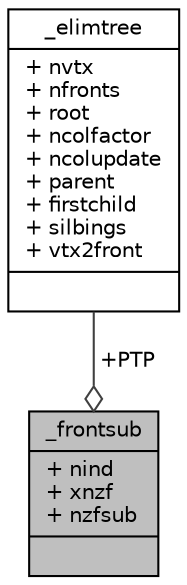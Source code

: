 digraph "_frontsub"
{
  edge [fontname="Helvetica",fontsize="10",labelfontname="Helvetica",labelfontsize="10"];
  node [fontname="Helvetica",fontsize="10",shape=record];
  Node1 [label="{_frontsub\n|+ nind\l+ xnzf\l+ nzfsub\l|}",height=0.2,width=0.4,color="black", fillcolor="grey75", style="filled" fontcolor="black"];
  Node2 -> Node1 [color="grey25",fontsize="10",style="solid",label=" +PTP" ,arrowhead="odiamond",fontname="Helvetica"];
  Node2 [label="{_elimtree\n|+ nvtx\l+ nfronts\l+ root\l+ ncolfactor\l+ ncolupdate\l+ parent\l+ firstchild\l+ silbings\l+ vtx2front\l|}",height=0.2,width=0.4,color="black", fillcolor="white", style="filled",URL="$struct__elimtree.html"];
}
